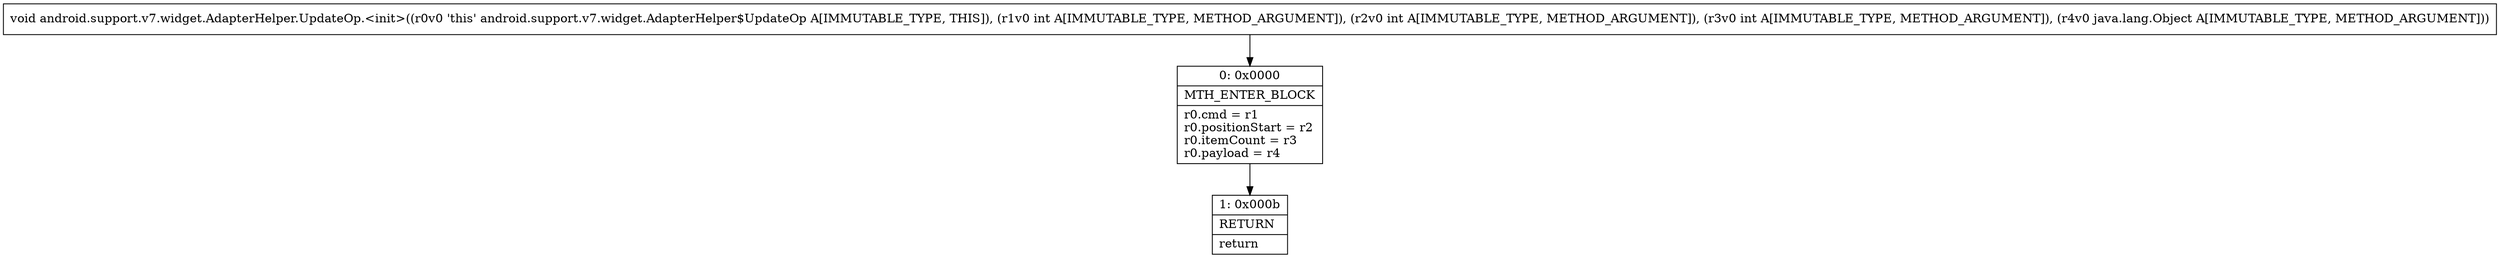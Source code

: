 digraph "CFG forandroid.support.v7.widget.AdapterHelper.UpdateOp.\<init\>(IIILjava\/lang\/Object;)V" {
Node_0 [shape=record,label="{0\:\ 0x0000|MTH_ENTER_BLOCK\l|r0.cmd = r1\lr0.positionStart = r2\lr0.itemCount = r3\lr0.payload = r4\l}"];
Node_1 [shape=record,label="{1\:\ 0x000b|RETURN\l|return\l}"];
MethodNode[shape=record,label="{void android.support.v7.widget.AdapterHelper.UpdateOp.\<init\>((r0v0 'this' android.support.v7.widget.AdapterHelper$UpdateOp A[IMMUTABLE_TYPE, THIS]), (r1v0 int A[IMMUTABLE_TYPE, METHOD_ARGUMENT]), (r2v0 int A[IMMUTABLE_TYPE, METHOD_ARGUMENT]), (r3v0 int A[IMMUTABLE_TYPE, METHOD_ARGUMENT]), (r4v0 java.lang.Object A[IMMUTABLE_TYPE, METHOD_ARGUMENT])) }"];
MethodNode -> Node_0;
Node_0 -> Node_1;
}

